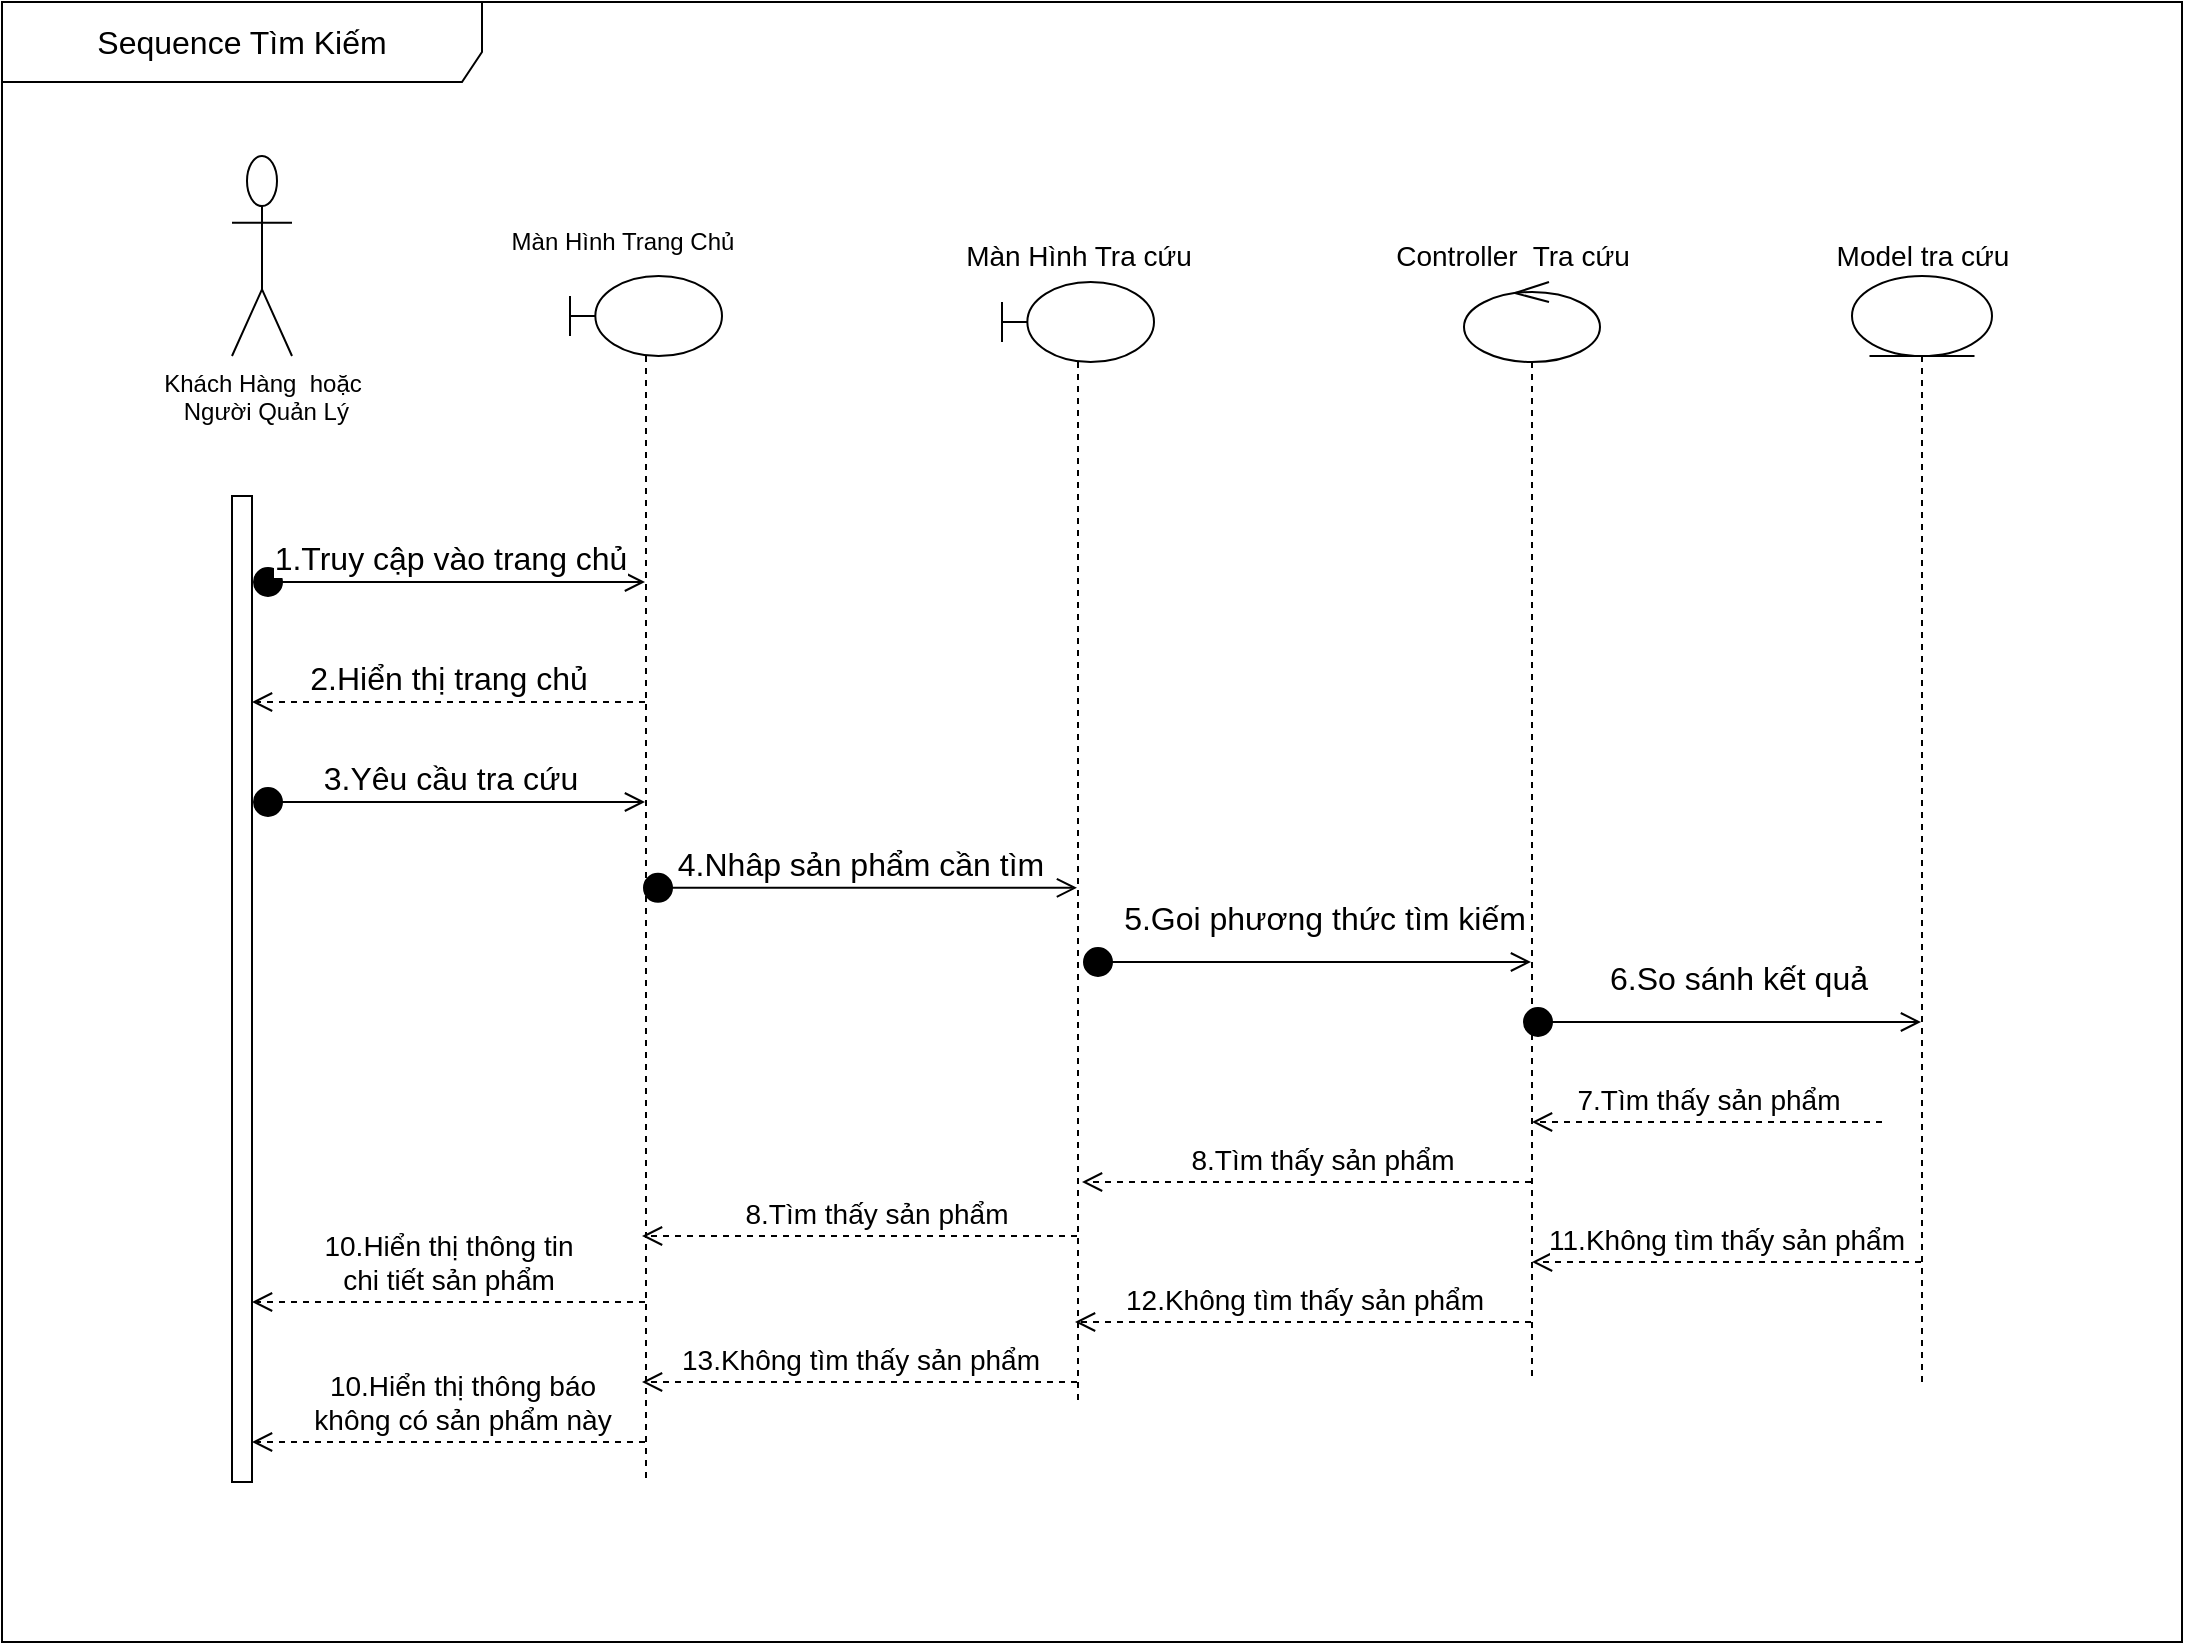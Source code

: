 <mxfile version="13.10.0" type="github">
  <diagram id="nWVBNVxlwaXDXJYrMt84" name="Page-1">
    <mxGraphModel dx="1280" dy="1807" grid="1" gridSize="10" guides="1" tooltips="1" connect="1" arrows="1" fold="1" page="1" pageScale="1" pageWidth="850" pageHeight="1100" math="0" shadow="0">
      <root>
        <mxCell id="0" />
        <mxCell id="1" parent="0" />
        <mxCell id="deQ0enlmmx00okyngqgt-1" value="" style="shape=umlLifeline;participant=umlBoundary;perimeter=lifelinePerimeter;whiteSpace=wrap;html=1;container=1;collapsible=0;recursiveResize=0;verticalAlign=top;spacingTop=36;outlineConnect=0;" vertex="1" parent="1">
          <mxGeometry x="1010" y="-280" width="76" height="560" as="geometry" />
        </mxCell>
        <mxCell id="deQ0enlmmx00okyngqgt-2" value="" style="shape=umlLifeline;participant=umlEntity;perimeter=lifelinePerimeter;whiteSpace=wrap;html=1;container=1;collapsible=0;recursiveResize=0;verticalAlign=top;spacingTop=36;outlineConnect=0;" vertex="1" parent="1">
          <mxGeometry x="1435" y="-283" width="70" height="553" as="geometry" />
        </mxCell>
        <mxCell id="deQ0enlmmx00okyngqgt-3" value="" style="shape=umlLifeline;participant=umlControl;perimeter=lifelinePerimeter;whiteSpace=wrap;html=1;container=1;collapsible=0;recursiveResize=0;verticalAlign=top;spacingTop=36;outlineConnect=0;" vertex="1" parent="1">
          <mxGeometry x="1241" y="-280" width="68" height="550" as="geometry" />
        </mxCell>
        <mxCell id="deQ0enlmmx00okyngqgt-4" value="&lt;font style=&quot;font-size: 14px&quot;&gt;Màn Hình Tra cứu&lt;/font&gt;" style="text;html=1;align=center;verticalAlign=middle;resizable=0;points=[];autosize=1;" vertex="1" parent="1">
          <mxGeometry x="983" y="-303" width="130" height="20" as="geometry" />
        </mxCell>
        <mxCell id="deQ0enlmmx00okyngqgt-5" value="&lt;font style=&quot;font-size: 14px&quot;&gt;Controller&amp;nbsp; Tra cứu&lt;/font&gt;" style="text;html=1;align=center;verticalAlign=middle;resizable=0;points=[];autosize=1;" vertex="1" parent="1">
          <mxGeometry x="1200" y="-303" width="130" height="20" as="geometry" />
        </mxCell>
        <mxCell id="deQ0enlmmx00okyngqgt-6" value="&lt;font style=&quot;font-size: 14px&quot;&gt;Model tra cứu&lt;/font&gt;" style="text;html=1;align=center;verticalAlign=middle;resizable=0;points=[];autosize=1;" vertex="1" parent="1">
          <mxGeometry x="1420" y="-303" width="100" height="20" as="geometry" />
        </mxCell>
        <mxCell id="deQ0enlmmx00okyngqgt-7" value="Khách Hàng&amp;nbsp; hoặc&lt;br&gt;&amp;nbsp;Người Quản Lý" style="shape=umlActor;verticalLabelPosition=bottom;verticalAlign=top;html=1;outlineConnect=0;strokeWidth=1;" vertex="1" parent="1">
          <mxGeometry x="625" y="-343" width="30" height="100" as="geometry" />
        </mxCell>
        <mxCell id="deQ0enlmmx00okyngqgt-8" value="" style="html=1;points=[];perimeter=orthogonalPerimeter;" vertex="1" parent="1">
          <mxGeometry x="625" y="-173" width="10" height="493" as="geometry" />
        </mxCell>
        <mxCell id="deQ0enlmmx00okyngqgt-21" value="" style="shape=umlLifeline;participant=umlBoundary;perimeter=lifelinePerimeter;whiteSpace=wrap;html=1;container=1;collapsible=0;recursiveResize=0;verticalAlign=top;spacingTop=36;outlineConnect=0;" vertex="1" parent="1">
          <mxGeometry x="794" y="-283" width="76" height="603" as="geometry" />
        </mxCell>
        <mxCell id="deQ0enlmmx00okyngqgt-22" value="Màn Hình Trang Chủ" style="text;html=1;align=center;verticalAlign=middle;resizable=0;points=[];autosize=1;" vertex="1" parent="1">
          <mxGeometry x="755" y="-310" width="130" height="20" as="geometry" />
        </mxCell>
        <mxCell id="deQ0enlmmx00okyngqgt-25" value="&lt;font size=&quot;3&quot;&gt;1.Truy cập vào trang chủ&lt;/font&gt;" style="html=1;verticalAlign=bottom;startArrow=circle;startFill=1;endArrow=open;startSize=6;endSize=8;" edge="1" parent="1" source="deQ0enlmmx00okyngqgt-8" target="deQ0enlmmx00okyngqgt-21">
          <mxGeometry width="80" relative="1" as="geometry">
            <mxPoint x="645" y="-130" as="sourcePoint" />
            <mxPoint x="725" y="-130" as="targetPoint" />
            <Array as="points">
              <mxPoint x="645" y="-130" />
            </Array>
          </mxGeometry>
        </mxCell>
        <mxCell id="deQ0enlmmx00okyngqgt-26" value="&lt;font size=&quot;3&quot;&gt;2.Hiển thị trang chủ&lt;/font&gt;" style="html=1;verticalAlign=bottom;endArrow=open;dashed=1;endSize=8;" edge="1" parent="1" source="deQ0enlmmx00okyngqgt-21">
          <mxGeometry relative="1" as="geometry">
            <mxPoint x="715" y="-70" as="sourcePoint" />
            <mxPoint x="635" y="-70" as="targetPoint" />
          </mxGeometry>
        </mxCell>
        <mxCell id="deQ0enlmmx00okyngqgt-28" value="&lt;font size=&quot;3&quot;&gt;3.Yêu cầu tra cứu&lt;/font&gt;" style="html=1;verticalAlign=bottom;startArrow=circle;startFill=1;endArrow=open;startSize=6;endSize=8;" edge="1" parent="1" target="deQ0enlmmx00okyngqgt-21">
          <mxGeometry width="80" relative="1" as="geometry">
            <mxPoint x="635" y="-20" as="sourcePoint" />
            <mxPoint x="715" y="-20" as="targetPoint" />
          </mxGeometry>
        </mxCell>
        <mxCell id="deQ0enlmmx00okyngqgt-29" value="&lt;font size=&quot;3&quot;&gt;4.Nhâp sản phẩm cần tìm&lt;/font&gt;" style="html=1;verticalAlign=bottom;startArrow=circle;startFill=1;endArrow=open;startSize=6;endSize=8;" edge="1" parent="1" target="deQ0enlmmx00okyngqgt-1">
          <mxGeometry width="80" relative="1" as="geometry">
            <mxPoint x="830" y="22.91" as="sourcePoint" />
            <mxPoint x="910" y="22.91" as="targetPoint" />
          </mxGeometry>
        </mxCell>
        <mxCell id="deQ0enlmmx00okyngqgt-30" value="&lt;font size=&quot;3&quot;&gt;5.Goi phương thức tìm kiếm&lt;/font&gt;" style="html=1;verticalAlign=bottom;startArrow=circle;startFill=1;endArrow=open;startSize=6;endSize=8;" edge="1" parent="1" target="deQ0enlmmx00okyngqgt-3">
          <mxGeometry x="0.081" y="10" width="80" relative="1" as="geometry">
            <mxPoint x="1050" y="60" as="sourcePoint" />
            <mxPoint x="1130" y="60" as="targetPoint" />
            <mxPoint x="-1" as="offset" />
          </mxGeometry>
        </mxCell>
        <mxCell id="deQ0enlmmx00okyngqgt-32" value="&lt;font size=&quot;3&quot;&gt;6.So sánh kết quả&lt;/font&gt;" style="html=1;verticalAlign=bottom;startArrow=circle;startFill=1;endArrow=open;startSize=6;endSize=8;" edge="1" parent="1" target="deQ0enlmmx00okyngqgt-2">
          <mxGeometry x="0.084" y="10" width="80" relative="1" as="geometry">
            <mxPoint x="1270" y="90" as="sourcePoint" />
            <mxPoint x="1350" y="90" as="targetPoint" />
            <mxPoint as="offset" />
          </mxGeometry>
        </mxCell>
        <mxCell id="deQ0enlmmx00okyngqgt-33" value="&lt;span style=&quot;font-size: 14px&quot;&gt;7.Tìm thấy sản phẩm&lt;/span&gt;" style="html=1;verticalAlign=bottom;endArrow=open;dashed=1;endSize=8;" edge="1" parent="1" target="deQ0enlmmx00okyngqgt-3">
          <mxGeometry relative="1" as="geometry">
            <mxPoint x="1450" y="140" as="sourcePoint" />
            <mxPoint x="1370" y="140" as="targetPoint" />
          </mxGeometry>
        </mxCell>
        <mxCell id="deQ0enlmmx00okyngqgt-34" value="&lt;font style=&quot;font-size: 14px&quot;&gt;8.Tìm thấy sản phẩm&lt;/font&gt;" style="html=1;verticalAlign=bottom;endArrow=open;dashed=1;endSize=8;" edge="1" parent="1" source="deQ0enlmmx00okyngqgt-3">
          <mxGeometry x="-0.069" relative="1" as="geometry">
            <mxPoint x="1130" y="170" as="sourcePoint" />
            <mxPoint x="1050" y="170" as="targetPoint" />
            <mxPoint as="offset" />
          </mxGeometry>
        </mxCell>
        <mxCell id="deQ0enlmmx00okyngqgt-35" value="&lt;font style=&quot;font-size: 14px&quot;&gt;8.Tìm thấy sản phẩm&lt;/font&gt;" style="html=1;verticalAlign=bottom;endArrow=open;dashed=1;endSize=8;" edge="1" parent="1" source="deQ0enlmmx00okyngqgt-1">
          <mxGeometry x="-0.069" relative="1" as="geometry">
            <mxPoint x="1030" y="197" as="sourcePoint" />
            <mxPoint x="830" y="197.0" as="targetPoint" />
            <mxPoint as="offset" />
          </mxGeometry>
        </mxCell>
        <mxCell id="deQ0enlmmx00okyngqgt-36" value="&lt;span style=&quot;font-size: 14px&quot;&gt;10.Hiển thị thông tin&lt;br&gt;chi tiết sản phẩm&lt;br&gt;&lt;/span&gt;" style="html=1;verticalAlign=bottom;endArrow=open;dashed=1;endSize=8;" edge="1" parent="1" source="deQ0enlmmx00okyngqgt-21">
          <mxGeometry relative="1" as="geometry">
            <mxPoint x="715" y="230" as="sourcePoint" />
            <mxPoint x="635" y="230" as="targetPoint" />
          </mxGeometry>
        </mxCell>
        <mxCell id="deQ0enlmmx00okyngqgt-37" value="&lt;font style=&quot;font-size: 14px&quot;&gt;11.Không tìm thấy sản phẩm&lt;/font&gt;" style="html=1;verticalAlign=bottom;endArrow=open;dashed=1;endSize=8;" edge="1" parent="1" source="deQ0enlmmx00okyngqgt-2">
          <mxGeometry relative="1" as="geometry">
            <mxPoint x="1355" y="210" as="sourcePoint" />
            <mxPoint x="1275" y="210" as="targetPoint" />
          </mxGeometry>
        </mxCell>
        <mxCell id="deQ0enlmmx00okyngqgt-39" value="&lt;font style=&quot;font-size: 14px&quot;&gt;12.Không tìm thấy sản phẩm&lt;/font&gt;" style="html=1;verticalAlign=bottom;endArrow=open;dashed=1;endSize=8;" edge="1" parent="1" source="deQ0enlmmx00okyngqgt-3">
          <mxGeometry relative="1" as="geometry">
            <mxPoint x="1241" y="240" as="sourcePoint" />
            <mxPoint x="1046.5" y="240" as="targetPoint" />
          </mxGeometry>
        </mxCell>
        <mxCell id="deQ0enlmmx00okyngqgt-40" value="&lt;font style=&quot;font-size: 14px&quot;&gt;13.Không tìm thấy sản phẩm&lt;/font&gt;" style="html=1;verticalAlign=bottom;endArrow=open;dashed=1;endSize=8;" edge="1" parent="1" source="deQ0enlmmx00okyngqgt-1">
          <mxGeometry relative="1" as="geometry">
            <mxPoint x="1024.5" y="270" as="sourcePoint" />
            <mxPoint x="830" y="270" as="targetPoint" />
          </mxGeometry>
        </mxCell>
        <mxCell id="deQ0enlmmx00okyngqgt-41" value="&lt;span style=&quot;font-size: 14px&quot;&gt;10.Hiển thị thông báo &lt;br&gt;không có sản phẩm này&lt;br&gt;&lt;/span&gt;" style="html=1;verticalAlign=bottom;endArrow=open;dashed=1;endSize=8;" edge="1" parent="1">
          <mxGeometry x="-0.069" relative="1" as="geometry">
            <mxPoint x="831.5" y="300" as="sourcePoint" />
            <mxPoint x="635.0" y="300" as="targetPoint" />
            <mxPoint as="offset" />
          </mxGeometry>
        </mxCell>
        <mxCell id="deQ0enlmmx00okyngqgt-42" value="&lt;font size=&quot;3&quot;&gt;Sequence Tìm Kiếm&lt;/font&gt;" style="shape=umlFrame;whiteSpace=wrap;html=1;width=240;height=40;" vertex="1" parent="1">
          <mxGeometry x="510" y="-420" width="1090" height="820" as="geometry" />
        </mxCell>
      </root>
    </mxGraphModel>
  </diagram>
</mxfile>
